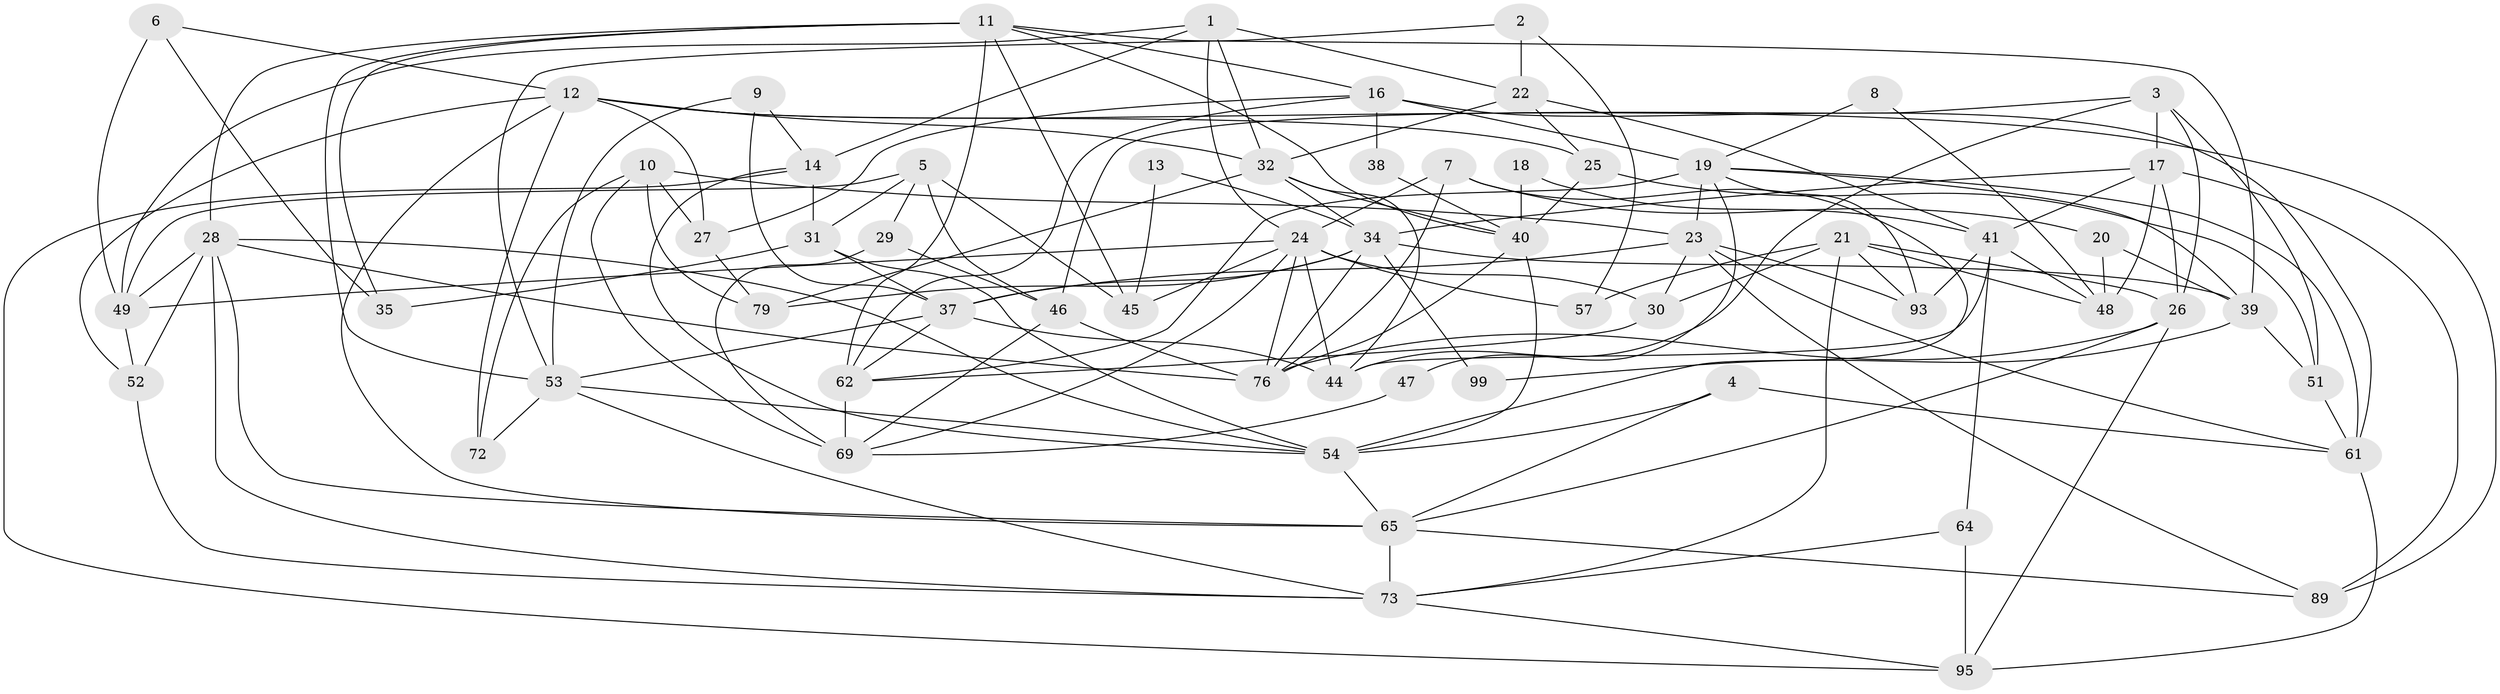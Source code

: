 // original degree distribution, {3: 0.21, 2: 0.1, 5: 0.18, 4: 0.42, 8: 0.02, 6: 0.06, 7: 0.01}
// Generated by graph-tools (version 1.1) at 2025/11/02/21/25 10:11:14]
// undirected, 62 vertices, 155 edges
graph export_dot {
graph [start="1"]
  node [color=gray90,style=filled];
  1 [super="+36"];
  2 [super="+67"];
  3 [super="+70"];
  4;
  5 [super="+80"];
  6;
  7;
  8;
  9;
  10 [super="+15"];
  11 [super="+66"];
  12 [super="+33"];
  13;
  14 [super="+58"];
  16 [super="+60"];
  17 [super="+90"];
  18;
  19 [super="+55"];
  20;
  21 [super="+97"];
  22 [super="+86"];
  23 [super="+56"];
  24 [super="+87"];
  25 [super="+42"];
  26 [super="+91"];
  27;
  28 [super="+50"];
  29;
  30;
  31 [super="+84"];
  32 [super="+59"];
  34 [super="+77"];
  35 [super="+83"];
  37 [super="+98"];
  38;
  39 [super="+92"];
  40 [super="+75"];
  41 [super="+43"];
  44;
  45 [super="+100"];
  46;
  47;
  48;
  49 [super="+82"];
  51;
  52;
  53 [super="+85"];
  54 [super="+63"];
  57;
  61 [super="+68"];
  62 [super="+94"];
  64;
  65 [super="+78"];
  69 [super="+71"];
  72;
  73 [super="+74"];
  76 [super="+88"];
  79 [super="+81"];
  89;
  93;
  95 [super="+96"];
  99;
  1 -- 32;
  1 -- 24;
  1 -- 14;
  1 -- 49;
  1 -- 22;
  2 -- 53;
  2 -- 57;
  2 -- 22;
  3 -- 51;
  3 -- 17;
  3 -- 26;
  3 -- 44;
  3 -- 46;
  4 -- 61;
  4 -- 65;
  4 -- 54;
  5 -- 49;
  5 -- 45;
  5 -- 31;
  5 -- 29;
  5 -- 46;
  6 -- 12;
  6 -- 35;
  6 -- 49;
  7 -- 76;
  7 -- 20;
  7 -- 54;
  7 -- 24;
  8 -- 48;
  8 -- 19;
  9 -- 37;
  9 -- 53;
  9 -- 14;
  10 -- 72;
  10 -- 23;
  10 -- 27;
  10 -- 69;
  10 -- 79;
  11 -- 16;
  11 -- 45;
  11 -- 28;
  11 -- 35;
  11 -- 39;
  11 -- 40;
  11 -- 53 [weight=2];
  11 -- 62;
  12 -- 89;
  12 -- 27;
  12 -- 52;
  12 -- 32;
  12 -- 65;
  12 -- 72;
  12 -- 25;
  13 -- 34;
  13 -- 45;
  14 -- 95;
  14 -- 54;
  14 -- 31;
  16 -- 19;
  16 -- 38;
  16 -- 27;
  16 -- 61;
  16 -- 62;
  17 -- 89;
  17 -- 48;
  17 -- 26;
  17 -- 34;
  17 -- 41;
  18 -- 40;
  18 -- 41;
  19 -- 61;
  19 -- 93;
  19 -- 62;
  19 -- 23;
  19 -- 39;
  19 -- 47;
  20 -- 48;
  20 -- 39;
  21 -- 26;
  21 -- 57;
  21 -- 73;
  21 -- 93;
  21 -- 48;
  21 -- 30;
  22 -- 32;
  22 -- 41;
  22 -- 25;
  23 -- 93;
  23 -- 37;
  23 -- 89;
  23 -- 30;
  23 -- 61;
  24 -- 44;
  24 -- 30;
  24 -- 49;
  24 -- 57;
  24 -- 69;
  24 -- 45 [weight=2];
  24 -- 76;
  25 -- 40;
  25 -- 51;
  26 -- 76;
  26 -- 95;
  26 -- 65;
  27 -- 79;
  28 -- 65;
  28 -- 76;
  28 -- 54;
  28 -- 49;
  28 -- 52;
  28 -- 73;
  29 -- 46;
  29 -- 69 [weight=2];
  30 -- 62;
  31 -- 54;
  31 -- 35;
  31 -- 37;
  32 -- 44;
  32 -- 79;
  32 -- 34;
  32 -- 40;
  34 -- 99;
  34 -- 79;
  34 -- 37;
  34 -- 39;
  34 -- 76;
  37 -- 53 [weight=2];
  37 -- 44;
  37 -- 62;
  38 -- 40;
  39 -- 99;
  39 -- 51;
  40 -- 76;
  40 -- 54;
  41 -- 44;
  41 -- 48;
  41 -- 64;
  41 -- 93;
  46 -- 69;
  46 -- 76;
  47 -- 69;
  49 -- 52;
  51 -- 61;
  52 -- 73;
  53 -- 72;
  53 -- 54;
  53 -- 73;
  54 -- 65;
  61 -- 95;
  62 -- 69;
  64 -- 95;
  64 -- 73;
  65 -- 89;
  65 -- 73;
  73 -- 95;
}
